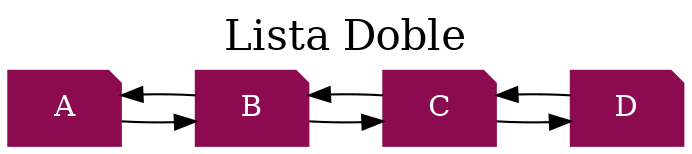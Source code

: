 digraph FichaJugadorLD {
	rankdir=LR;node[shape = note, fontcolor = white, style = filled, color = deeppink4];
graph[label = "Lista Doble", labelloc = t, fontsize = 20];
	Object0 [label = "A"];
	Object1 [label = "B"];
	Object2 [label = "C"];
	Object3 [label = "D"];
	Object0->Object1;
Object1->Object0;
	Object1->Object2;
Object2->Object1;
	Object2->Object3;
Object3->Object2;
}